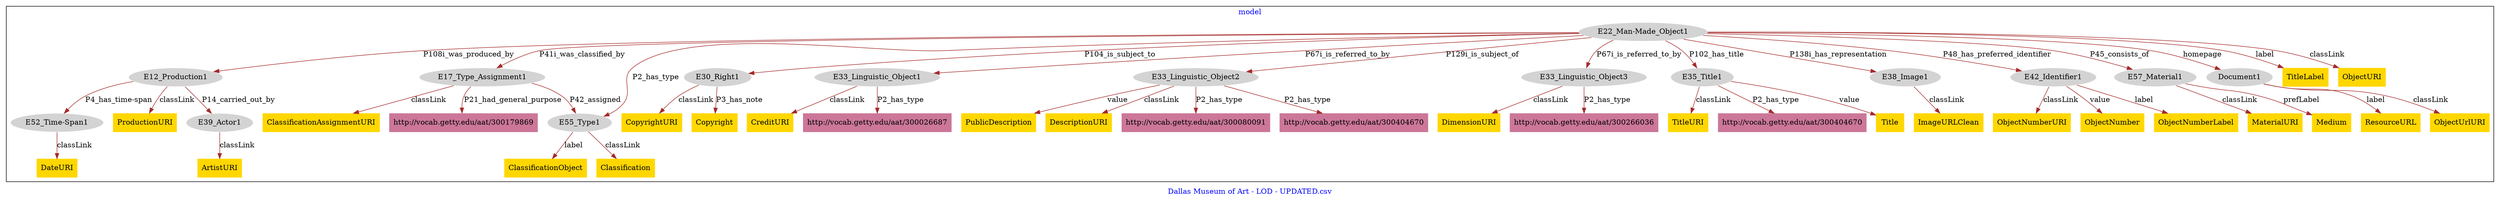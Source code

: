 digraph n0 {
fontcolor="blue"
remincross="true"
label="Dallas Museum of Art - LOD - UPDATED.csv"
subgraph cluster {
label="model"
n2[style="filled",color="white",fillcolor="lightgray",label="E12_Production1"];
n3[style="filled",color="white",fillcolor="lightgray",label="E39_Actor1"];
n4[style="filled",color="white",fillcolor="lightgray",label="E52_Time-Span1"];
n5[style="filled",color="white",fillcolor="lightgray",label="E17_Type_Assignment1"];
n6[style="filled",color="white",fillcolor="lightgray",label="E55_Type1"];
n7[style="filled",color="white",fillcolor="lightgray",label="E22_Man-Made_Object1"];
n8[style="filled",color="white",fillcolor="lightgray",label="E30_Right1"];
n9[style="filled",color="white",fillcolor="lightgray",label="E33_Linguistic_Object1"];
n10[style="filled",color="white",fillcolor="lightgray",label="E33_Linguistic_Object2"];
n11[style="filled",color="white",fillcolor="lightgray",label="E33_Linguistic_Object3"];
n12[style="filled",color="white",fillcolor="lightgray",label="E35_Title1"];
n13[style="filled",color="white",fillcolor="lightgray",label="E38_Image1"];
n14[style="filled",color="white",fillcolor="lightgray",label="E42_Identifier1"];
n15[style="filled",color="white",fillcolor="lightgray",label="E57_Material1"];
n16[style="filled",color="white",fillcolor="lightgray",label="Document1"];
n17[shape="plaintext",style="filled",fillcolor="gold",label="MaterialURI"];
n18[shape="plaintext",style="filled",fillcolor="gold",label="Title"];
n19[shape="plaintext",style="filled",fillcolor="gold",label="Medium"];
n20[shape="plaintext",style="filled",fillcolor="gold",label="ObjectNumberLabel"];
n21[shape="plaintext",style="filled",fillcolor="gold",label="TitleURI"];
n22[shape="plaintext",style="filled",fillcolor="gold",label="DateURI"];
n23[shape="plaintext",style="filled",fillcolor="gold",label="ResourceURL"];
n24[shape="plaintext",style="filled",fillcolor="gold",label="DimensionURI"];
n25[shape="plaintext",style="filled",fillcolor="gold",label="ObjectNumberURI"];
n26[shape="plaintext",style="filled",fillcolor="gold",label="ObjectNumber"];
n27[shape="plaintext",style="filled",fillcolor="gold",label="PublicDescription"];
n28[shape="plaintext",style="filled",fillcolor="gold",label="ImageURLClean"];
n29[shape="plaintext",style="filled",fillcolor="gold",label="ArtistURI"];
n30[shape="plaintext",style="filled",fillcolor="gold",label="ObjectUrlURI"];
n31[shape="plaintext",style="filled",fillcolor="gold",label="ProductionURI"];
n32[shape="plaintext",style="filled",fillcolor="gold",label="CreditURI"];
n33[shape="plaintext",style="filled",fillcolor="gold",label="ClassificationAssignmentURI"];
n34[shape="plaintext",style="filled",fillcolor="gold",label="TitleLabel"];
n35[shape="plaintext",style="filled",fillcolor="gold",label="ObjectURI"];
n36[shape="plaintext",style="filled",fillcolor="gold",label="DescriptionURI"];
n37[shape="plaintext",style="filled",fillcolor="gold",label="ClassificationObject"];
n38[shape="plaintext",style="filled",fillcolor="gold",label="CopyrightURI"];
n39[shape="plaintext",style="filled",fillcolor="gold",label="Copyright"];
n40[shape="plaintext",style="filled",fillcolor="gold",label="Classification"];
n41[shape="plaintext",style="filled",fillcolor="#CC7799",label="http://vocab.getty.edu/aat/300404670"];
n42[shape="plaintext",style="filled",fillcolor="#CC7799",label="http://vocab.getty.edu/aat/300080091"];
n43[shape="plaintext",style="filled",fillcolor="#CC7799",label="http://vocab.getty.edu/aat/300026687"];
n44[shape="plaintext",style="filled",fillcolor="#CC7799",label="http://vocab.getty.edu/aat/300404670"];
n45[shape="plaintext",style="filled",fillcolor="#CC7799",label="http://vocab.getty.edu/aat/300266036"];
n46[shape="plaintext",style="filled",fillcolor="#CC7799",label="http://vocab.getty.edu/aat/300179869"];
}
n2 -> n3[color="brown",fontcolor="black",label="P14_carried_out_by"]
n2 -> n4[color="brown",fontcolor="black",label="P4_has_time-span"]
n5 -> n6[color="brown",fontcolor="black",label="P42_assigned"]
n7 -> n2[color="brown",fontcolor="black",label="P108i_was_produced_by"]
n7 -> n5[color="brown",fontcolor="black",label="P41i_was_classified_by"]
n7 -> n8[color="brown",fontcolor="black",label="P104_is_subject_to"]
n7 -> n9[color="brown",fontcolor="black",label="P67i_is_referred_to_by"]
n7 -> n10[color="brown",fontcolor="black",label="P129i_is_subject_of"]
n7 -> n11[color="brown",fontcolor="black",label="P67i_is_referred_to_by"]
n7 -> n12[color="brown",fontcolor="black",label="P102_has_title"]
n7 -> n13[color="brown",fontcolor="black",label="P138i_has_representation"]
n7 -> n14[color="brown",fontcolor="black",label="P48_has_preferred_identifier"]
n7 -> n15[color="brown",fontcolor="black",label="P45_consists_of"]
n7 -> n16[color="brown",fontcolor="black",label="homepage"]
n15 -> n17[color="brown",fontcolor="black",label="classLink"]
n12 -> n18[color="brown",fontcolor="black",label="value"]
n15 -> n19[color="brown",fontcolor="black",label="prefLabel"]
n14 -> n20[color="brown",fontcolor="black",label="label"]
n12 -> n21[color="brown",fontcolor="black",label="classLink"]
n4 -> n22[color="brown",fontcolor="black",label="classLink"]
n16 -> n23[color="brown",fontcolor="black",label="label"]
n11 -> n24[color="brown",fontcolor="black",label="classLink"]
n14 -> n25[color="brown",fontcolor="black",label="classLink"]
n14 -> n26[color="brown",fontcolor="black",label="value"]
n10 -> n27[color="brown",fontcolor="black",label="value"]
n13 -> n28[color="brown",fontcolor="black",label="classLink"]
n3 -> n29[color="brown",fontcolor="black",label="classLink"]
n16 -> n30[color="brown",fontcolor="black",label="classLink"]
n2 -> n31[color="brown",fontcolor="black",label="classLink"]
n9 -> n32[color="brown",fontcolor="black",label="classLink"]
n5 -> n33[color="brown",fontcolor="black",label="classLink"]
n7 -> n34[color="brown",fontcolor="black",label="label"]
n7 -> n35[color="brown",fontcolor="black",label="classLink"]
n10 -> n36[color="brown",fontcolor="black",label="classLink"]
n6 -> n37[color="brown",fontcolor="black",label="label"]
n8 -> n38[color="brown",fontcolor="black",label="classLink"]
n8 -> n39[color="brown",fontcolor="black",label="P3_has_note"]
n6 -> n40[color="brown",fontcolor="black",label="classLink"]
n12 -> n41[color="brown",fontcolor="black",label="P2_has_type"]
n10 -> n42[color="brown",fontcolor="black",label="P2_has_type"]
n7 -> n6[color="brown",fontcolor="black",label="P2_has_type"]
n9 -> n43[color="brown",fontcolor="black",label="P2_has_type"]
n10 -> n44[color="brown",fontcolor="black",label="P2_has_type"]
n11 -> n45[color="brown",fontcolor="black",label="P2_has_type"]
n5 -> n46[color="brown",fontcolor="black",label="P21_had_general_purpose"]
}
